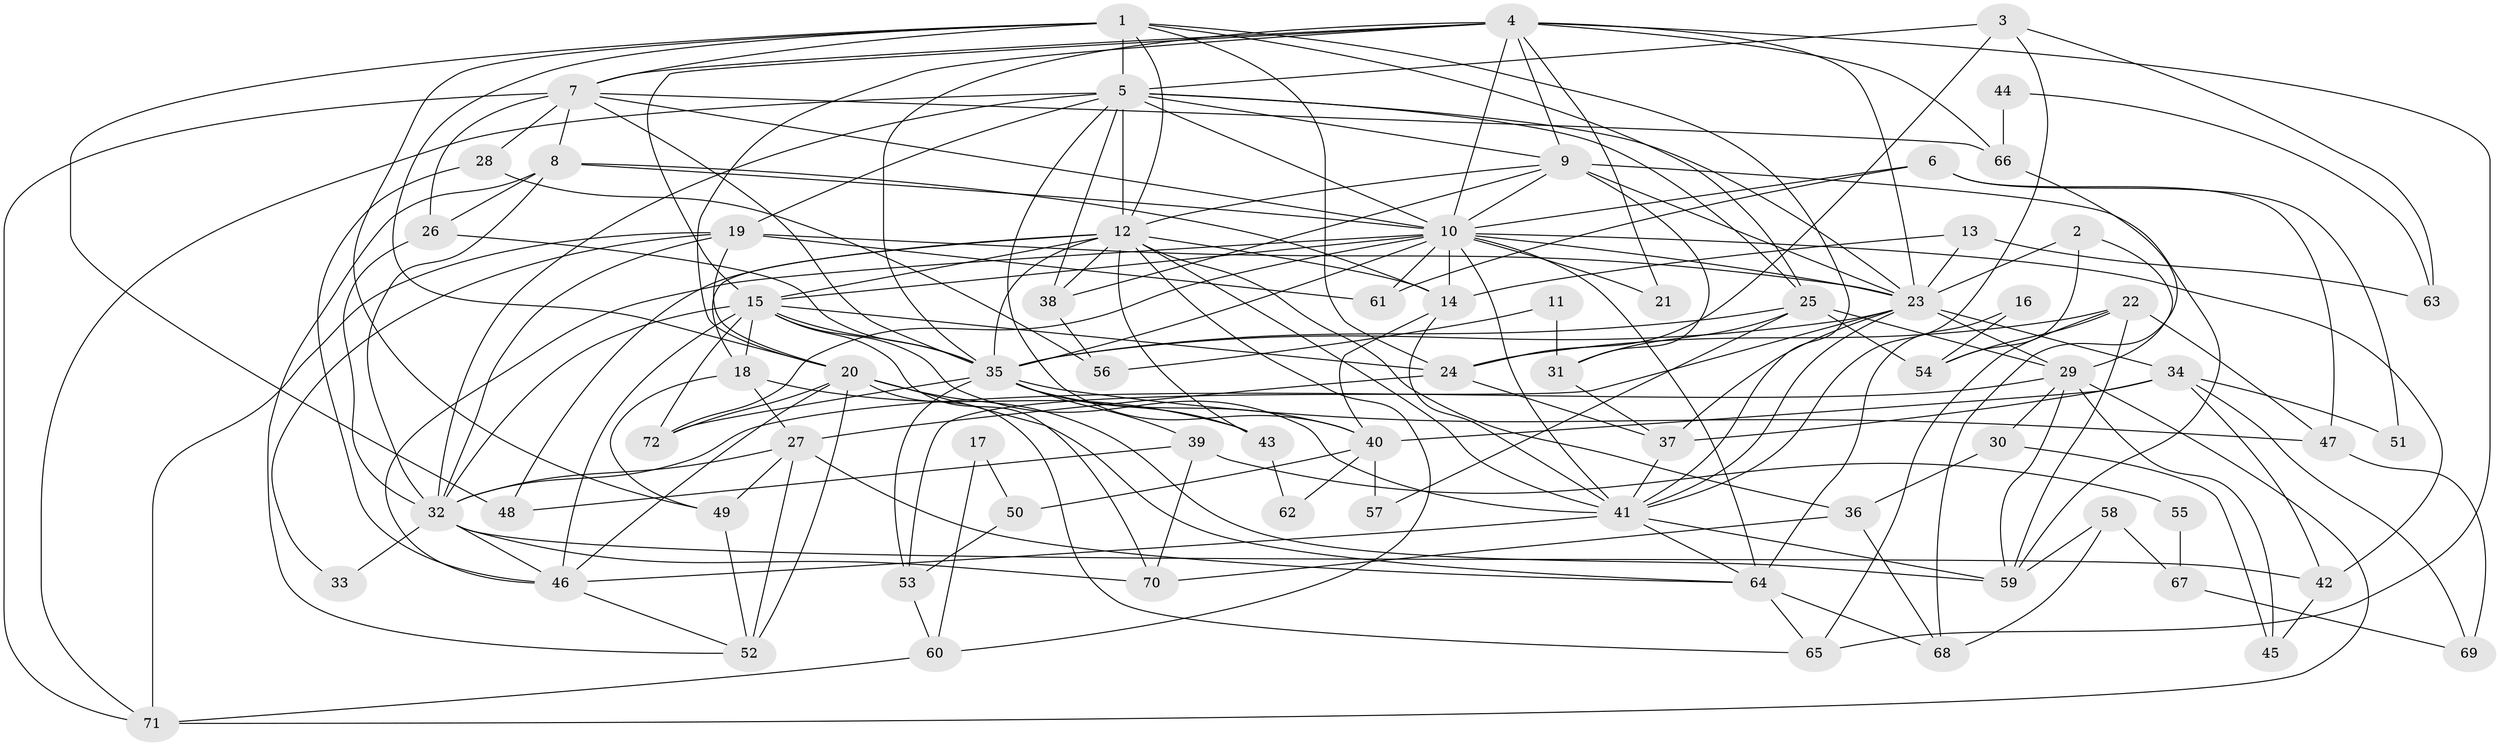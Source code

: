 // original degree distribution, {7: 0.055944055944055944, 3: 0.24475524475524477, 4: 0.35664335664335667, 2: 0.1258741258741259, 6: 0.07692307692307693, 5: 0.13286713286713286, 10: 0.006993006993006993}
// Generated by graph-tools (version 1.1) at 2025/36/03/09/25 02:36:27]
// undirected, 72 vertices, 193 edges
graph export_dot {
graph [start="1"]
  node [color=gray90,style=filled];
  1;
  2;
  3;
  4;
  5;
  6;
  7;
  8;
  9;
  10;
  11;
  12;
  13;
  14;
  15;
  16;
  17;
  18;
  19;
  20;
  21;
  22;
  23;
  24;
  25;
  26;
  27;
  28;
  29;
  30;
  31;
  32;
  33;
  34;
  35;
  36;
  37;
  38;
  39;
  40;
  41;
  42;
  43;
  44;
  45;
  46;
  47;
  48;
  49;
  50;
  51;
  52;
  53;
  54;
  55;
  56;
  57;
  58;
  59;
  60;
  61;
  62;
  63;
  64;
  65;
  66;
  67;
  68;
  69;
  70;
  71;
  72;
  1 -- 5 [weight=1.0];
  1 -- 7 [weight=1.0];
  1 -- 12 [weight=1.0];
  1 -- 20 [weight=1.0];
  1 -- 24 [weight=1.0];
  1 -- 25 [weight=1.0];
  1 -- 41 [weight=1.0];
  1 -- 48 [weight=1.0];
  1 -- 49 [weight=1.0];
  2 -- 23 [weight=1.0];
  2 -- 29 [weight=1.0];
  2 -- 54 [weight=1.0];
  3 -- 5 [weight=1.0];
  3 -- 24 [weight=1.0];
  3 -- 41 [weight=1.0];
  3 -- 63 [weight=1.0];
  4 -- 7 [weight=1.0];
  4 -- 9 [weight=1.0];
  4 -- 10 [weight=1.0];
  4 -- 15 [weight=1.0];
  4 -- 20 [weight=1.0];
  4 -- 21 [weight=1.0];
  4 -- 23 [weight=1.0];
  4 -- 35 [weight=2.0];
  4 -- 65 [weight=1.0];
  4 -- 66 [weight=1.0];
  5 -- 9 [weight=1.0];
  5 -- 10 [weight=1.0];
  5 -- 12 [weight=4.0];
  5 -- 19 [weight=1.0];
  5 -- 23 [weight=2.0];
  5 -- 25 [weight=1.0];
  5 -- 32 [weight=1.0];
  5 -- 38 [weight=1.0];
  5 -- 40 [weight=1.0];
  5 -- 71 [weight=1.0];
  6 -- 10 [weight=1.0];
  6 -- 47 [weight=1.0];
  6 -- 51 [weight=1.0];
  6 -- 61 [weight=1.0];
  7 -- 8 [weight=1.0];
  7 -- 10 [weight=1.0];
  7 -- 26 [weight=1.0];
  7 -- 28 [weight=2.0];
  7 -- 35 [weight=1.0];
  7 -- 66 [weight=1.0];
  7 -- 71 [weight=1.0];
  8 -- 10 [weight=1.0];
  8 -- 14 [weight=1.0];
  8 -- 26 [weight=1.0];
  8 -- 32 [weight=1.0];
  8 -- 52 [weight=1.0];
  9 -- 10 [weight=1.0];
  9 -- 12 [weight=1.0];
  9 -- 23 [weight=3.0];
  9 -- 31 [weight=1.0];
  9 -- 38 [weight=2.0];
  9 -- 59 [weight=1.0];
  10 -- 14 [weight=1.0];
  10 -- 15 [weight=1.0];
  10 -- 21 [weight=1.0];
  10 -- 23 [weight=1.0];
  10 -- 35 [weight=1.0];
  10 -- 41 [weight=1.0];
  10 -- 42 [weight=1.0];
  10 -- 46 [weight=1.0];
  10 -- 61 [weight=1.0];
  10 -- 64 [weight=1.0];
  10 -- 72 [weight=1.0];
  11 -- 31 [weight=1.0];
  11 -- 56 [weight=1.0];
  12 -- 14 [weight=1.0];
  12 -- 15 [weight=1.0];
  12 -- 18 [weight=1.0];
  12 -- 35 [weight=1.0];
  12 -- 36 [weight=1.0];
  12 -- 38 [weight=1.0];
  12 -- 41 [weight=2.0];
  12 -- 43 [weight=2.0];
  12 -- 48 [weight=1.0];
  12 -- 60 [weight=1.0];
  13 -- 14 [weight=1.0];
  13 -- 23 [weight=2.0];
  13 -- 63 [weight=1.0];
  14 -- 40 [weight=1.0];
  14 -- 41 [weight=1.0];
  15 -- 18 [weight=1.0];
  15 -- 24 [weight=1.0];
  15 -- 32 [weight=1.0];
  15 -- 35 [weight=1.0];
  15 -- 41 [weight=1.0];
  15 -- 46 [weight=1.0];
  15 -- 70 [weight=1.0];
  15 -- 72 [weight=1.0];
  16 -- 54 [weight=1.0];
  16 -- 64 [weight=1.0];
  17 -- 50 [weight=1.0];
  17 -- 60 [weight=1.0];
  18 -- 27 [weight=1.0];
  18 -- 43 [weight=1.0];
  18 -- 49 [weight=1.0];
  19 -- 20 [weight=1.0];
  19 -- 23 [weight=1.0];
  19 -- 32 [weight=2.0];
  19 -- 33 [weight=1.0];
  19 -- 61 [weight=1.0];
  19 -- 71 [weight=1.0];
  20 -- 46 [weight=1.0];
  20 -- 52 [weight=2.0];
  20 -- 59 [weight=1.0];
  20 -- 64 [weight=1.0];
  20 -- 65 [weight=1.0];
  20 -- 72 [weight=1.0];
  22 -- 24 [weight=1.0];
  22 -- 47 [weight=1.0];
  22 -- 54 [weight=2.0];
  22 -- 59 [weight=1.0];
  22 -- 65 [weight=1.0];
  23 -- 29 [weight=1.0];
  23 -- 34 [weight=1.0];
  23 -- 35 [weight=1.0];
  23 -- 37 [weight=1.0];
  23 -- 41 [weight=1.0];
  23 -- 53 [weight=1.0];
  24 -- 27 [weight=1.0];
  24 -- 37 [weight=1.0];
  25 -- 29 [weight=1.0];
  25 -- 31 [weight=1.0];
  25 -- 35 [weight=2.0];
  25 -- 54 [weight=1.0];
  25 -- 57 [weight=2.0];
  26 -- 32 [weight=1.0];
  26 -- 35 [weight=1.0];
  27 -- 32 [weight=1.0];
  27 -- 49 [weight=1.0];
  27 -- 52 [weight=1.0];
  27 -- 64 [weight=1.0];
  28 -- 46 [weight=1.0];
  28 -- 56 [weight=1.0];
  29 -- 30 [weight=1.0];
  29 -- 32 [weight=1.0];
  29 -- 45 [weight=1.0];
  29 -- 59 [weight=1.0];
  29 -- 71 [weight=1.0];
  30 -- 36 [weight=1.0];
  30 -- 45 [weight=1.0];
  31 -- 37 [weight=1.0];
  32 -- 33 [weight=1.0];
  32 -- 42 [weight=1.0];
  32 -- 46 [weight=1.0];
  32 -- 70 [weight=1.0];
  34 -- 37 [weight=1.0];
  34 -- 40 [weight=1.0];
  34 -- 42 [weight=1.0];
  34 -- 51 [weight=1.0];
  34 -- 69 [weight=1.0];
  35 -- 39 [weight=1.0];
  35 -- 40 [weight=1.0];
  35 -- 43 [weight=1.0];
  35 -- 47 [weight=2.0];
  35 -- 53 [weight=1.0];
  35 -- 72 [weight=1.0];
  36 -- 68 [weight=1.0];
  36 -- 70 [weight=1.0];
  37 -- 41 [weight=1.0];
  38 -- 56 [weight=1.0];
  39 -- 48 [weight=1.0];
  39 -- 55 [weight=1.0];
  39 -- 70 [weight=1.0];
  40 -- 50 [weight=1.0];
  40 -- 57 [weight=1.0];
  40 -- 62 [weight=1.0];
  41 -- 46 [weight=1.0];
  41 -- 59 [weight=1.0];
  41 -- 64 [weight=1.0];
  42 -- 45 [weight=1.0];
  43 -- 62 [weight=1.0];
  44 -- 63 [weight=1.0];
  44 -- 66 [weight=1.0];
  46 -- 52 [weight=1.0];
  47 -- 69 [weight=1.0];
  49 -- 52 [weight=1.0];
  50 -- 53 [weight=1.0];
  53 -- 60 [weight=1.0];
  55 -- 67 [weight=1.0];
  58 -- 59 [weight=1.0];
  58 -- 67 [weight=1.0];
  58 -- 68 [weight=1.0];
  60 -- 71 [weight=1.0];
  64 -- 65 [weight=1.0];
  64 -- 68 [weight=1.0];
  66 -- 68 [weight=1.0];
  67 -- 69 [weight=1.0];
}
